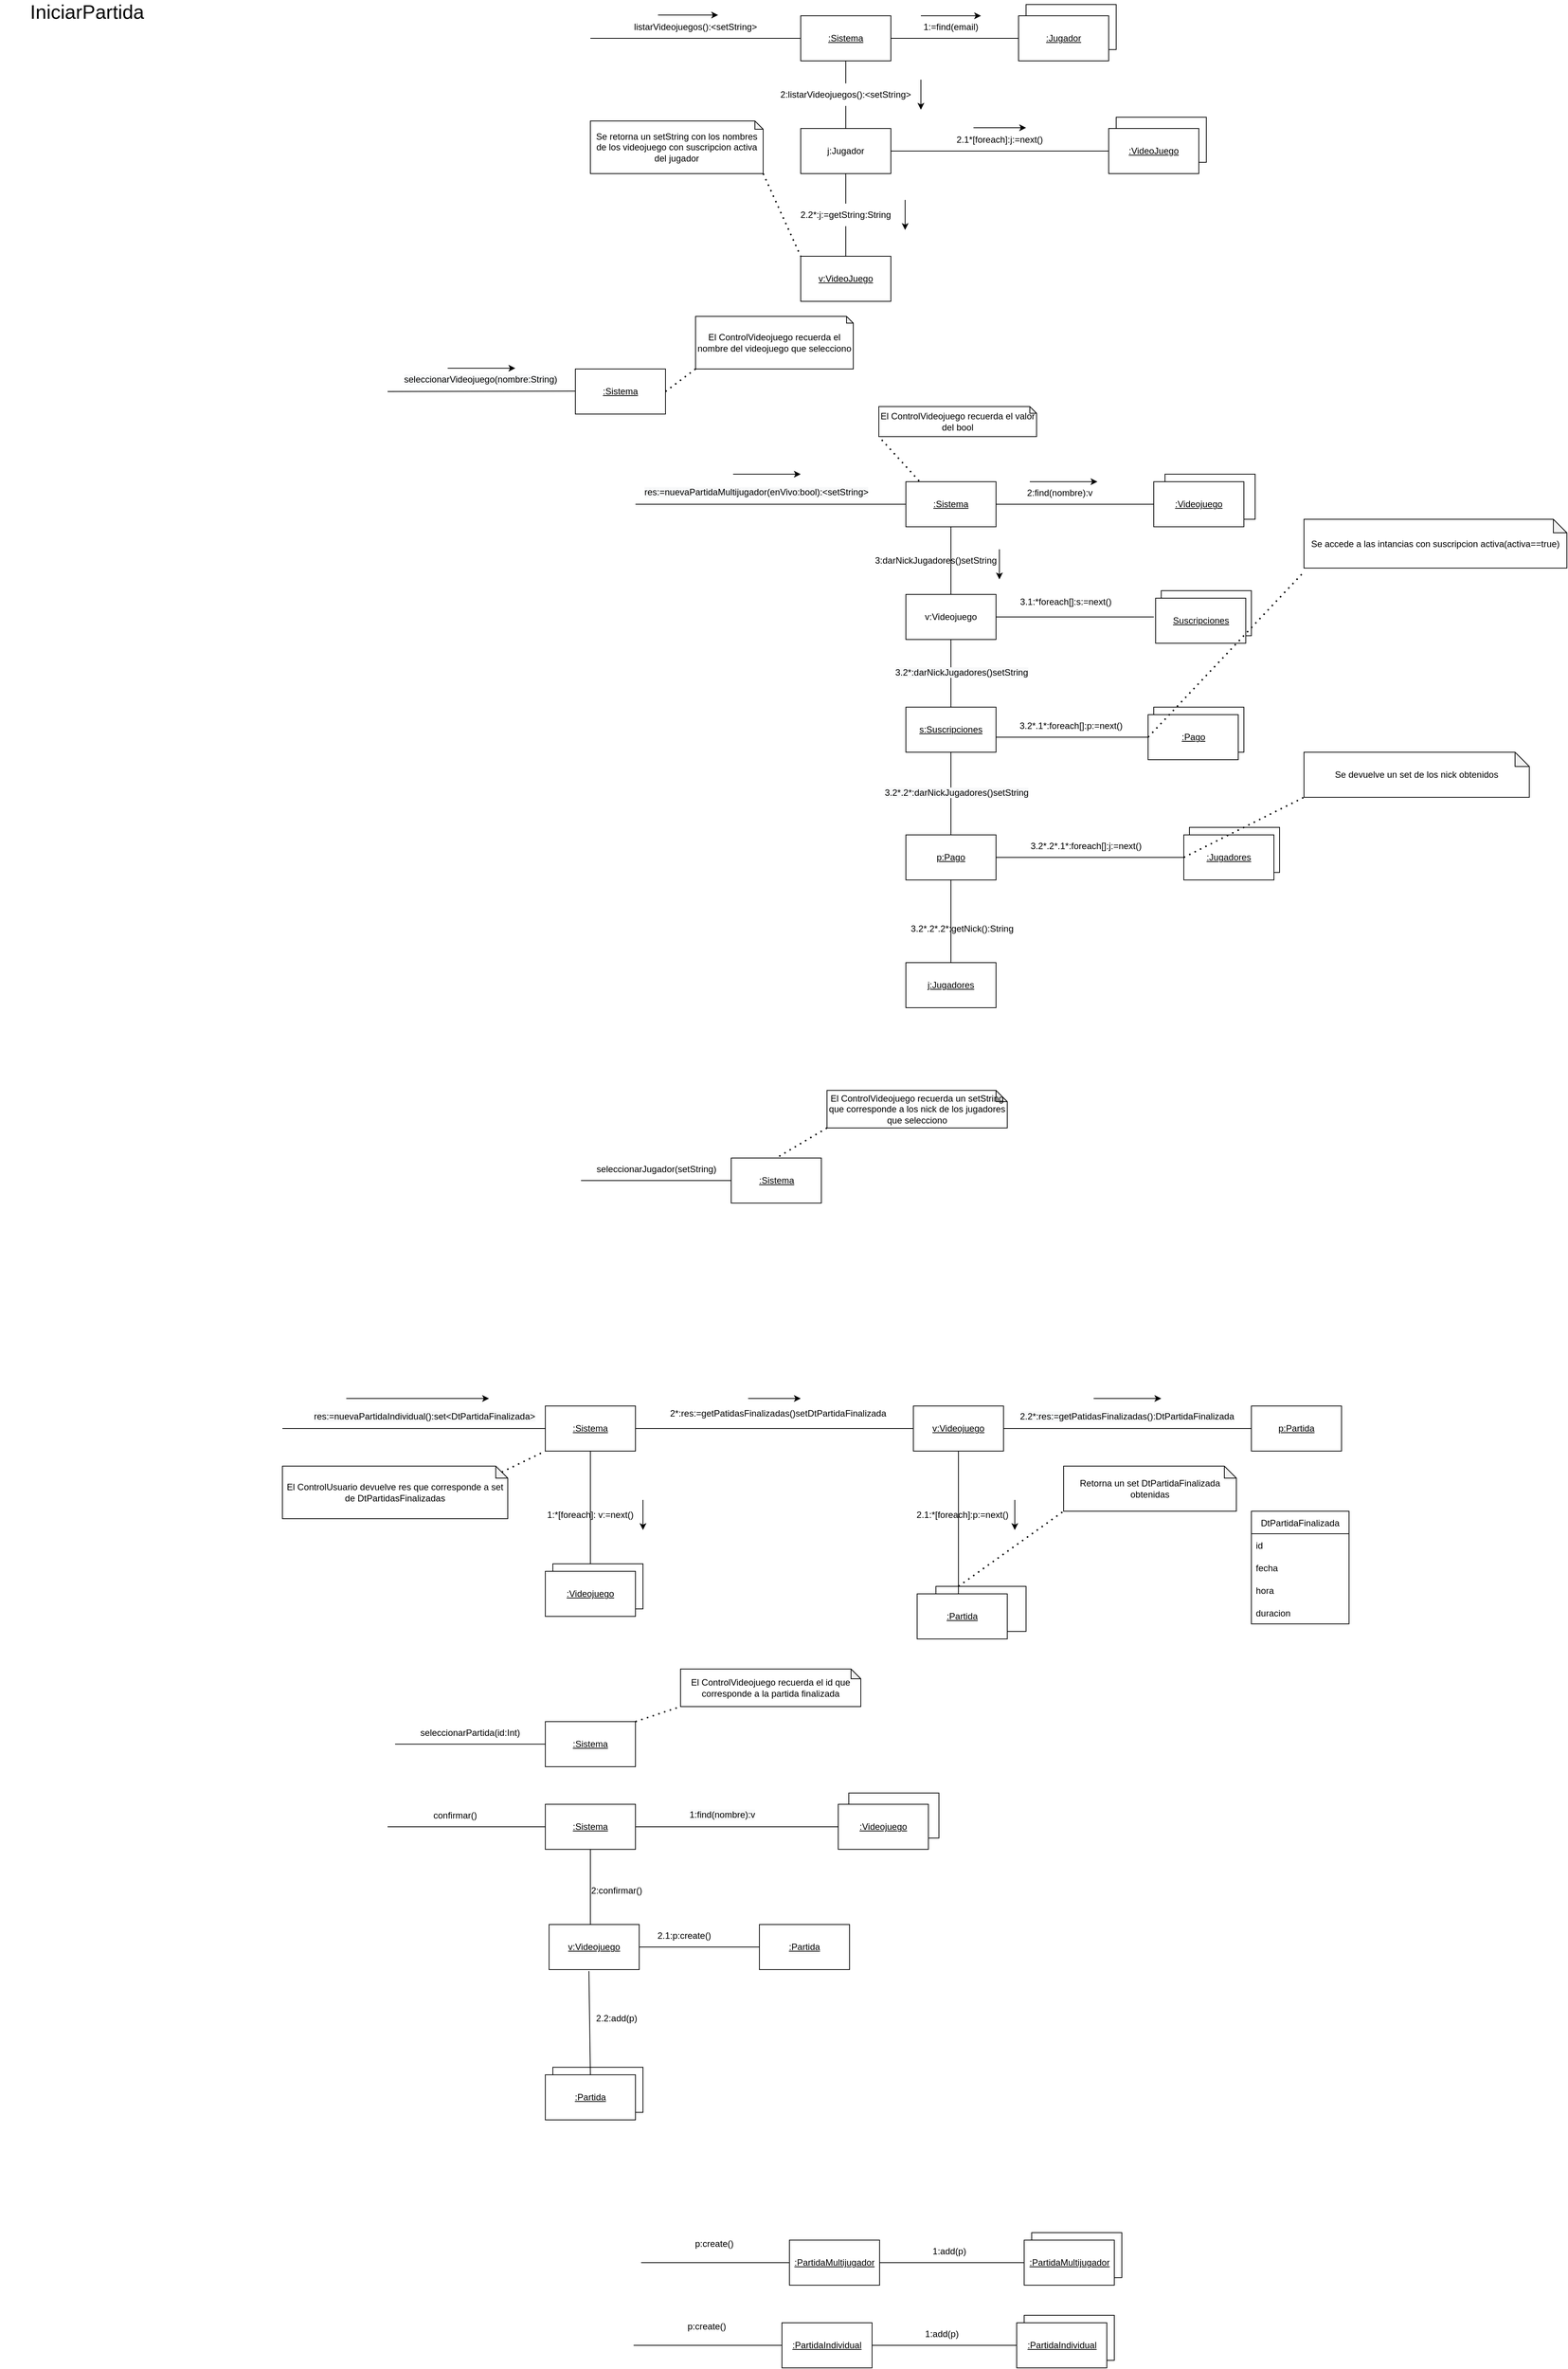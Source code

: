 <mxfile version="18.0.1" type="device"><diagram id="OtfDoVb4GbGmBOMdLBWS" name="Página-1"><mxGraphModel dx="1695" dy="545" grid="1" gridSize="10" guides="1" tooltips="1" connect="1" arrows="1" fold="1" page="1" pageScale="1" pageWidth="827" pageHeight="1169" math="0" shadow="0"><root><mxCell id="0"/><mxCell id="1" parent="0"/><mxCell id="mD3LH7rzBi5h8LY1vuVC-210" value="&lt;u&gt;Videojuego&lt;/u&gt;" style="rounded=0;whiteSpace=wrap;html=1;fontSize=12;" parent="1" vertex="1"><mxGeometry x="354" y="2405" width="120" height="60" as="geometry"/></mxCell><mxCell id="mD3LH7rzBi5h8LY1vuVC-167" value="" style="rounded=0;whiteSpace=wrap;html=1;fontSize=12;" parent="1" vertex="1"><mxGeometry x="770" y="805" width="120" height="60" as="geometry"/></mxCell><mxCell id="mD3LH7rzBi5h8LY1vuVC-164" value="&lt;u&gt;:Jugador&lt;/u&gt;" style="rounded=0;whiteSpace=wrap;html=1;" parent="1" vertex="1"><mxGeometry x="775" y="650" width="120" height="60" as="geometry"/></mxCell><mxCell id="mD3LH7rzBi5h8LY1vuVC-156" value="" style="rounded=0;whiteSpace=wrap;html=1;fontSize=12;" parent="1" vertex="1"><mxGeometry x="597.5" y="2990" width="120" height="60" as="geometry"/></mxCell><mxCell id="mD3LH7rzBi5h8LY1vuVC-147" value="" style="rounded=0;whiteSpace=wrap;html=1;fontSize=12;" parent="1" vertex="1"><mxGeometry x="-40" y="2770" width="120" height="60" as="geometry"/></mxCell><mxCell id="mD3LH7rzBi5h8LY1vuVC-105" value="" style="endArrow=none;html=1;rounded=0;fontSize=12;entryX=0.5;entryY=1;entryDx=0;entryDy=0;exitX=0.5;exitY=0;exitDx=0;exitDy=0;" parent="1" source="mD3LH7rzBi5h8LY1vuVC-91" edge="1"><mxGeometry width="50" height="50" relative="1" as="geometry"><mxPoint x="310" y="2110" as="sourcePoint"/><mxPoint x="10" y="1950" as="targetPoint"/></mxGeometry></mxCell><mxCell id="mD3LH7rzBi5h8LY1vuVC-104" value="" style="rounded=0;whiteSpace=wrap;html=1;fontSize=26;" parent="1" vertex="1"><mxGeometry x="-40" y="2100" width="120" height="60" as="geometry"/></mxCell><mxCell id="mD3LH7rzBi5h8LY1vuVC-97" value="" style="rounded=0;whiteSpace=wrap;html=1;fontSize=26;" parent="1" vertex="1"><mxGeometry x="470" y="2130" width="120" height="60" as="geometry"/></mxCell><mxCell id="mD3LH7rzBi5h8LY1vuVC-19" value="" style="rounded=0;whiteSpace=wrap;html=1;" parent="1" vertex="1"><mxGeometry x="710" y="175" width="120" height="60" as="geometry"/></mxCell><mxCell id="mD3LH7rzBi5h8LY1vuVC-1" value="&lt;u&gt;:Sistema&lt;/u&gt;" style="rounded=0;whiteSpace=wrap;html=1;" parent="1" vertex="1"><mxGeometry x="290" y="40" width="120" height="60" as="geometry"/></mxCell><mxCell id="mD3LH7rzBi5h8LY1vuVC-2" value="" style="endArrow=none;html=1;rounded=0;entryX=0;entryY=0.5;entryDx=0;entryDy=0;" parent="1" target="mD3LH7rzBi5h8LY1vuVC-1" edge="1"><mxGeometry width="50" height="50" relative="1" as="geometry"><mxPoint x="10" y="70" as="sourcePoint"/><mxPoint x="390" y="160" as="targetPoint"/></mxGeometry></mxCell><mxCell id="mD3LH7rzBi5h8LY1vuVC-3" value="listarVideojuegos():&amp;lt;setString&amp;gt;" style="text;html=1;strokeColor=none;fillColor=none;align=center;verticalAlign=middle;whiteSpace=wrap;rounded=0;" parent="1" vertex="1"><mxGeometry x="20" y="40" width="260" height="30" as="geometry"/></mxCell><mxCell id="mD3LH7rzBi5h8LY1vuVC-4" value="" style="rounded=0;whiteSpace=wrap;html=1;" parent="1" vertex="1"><mxGeometry x="590" y="25" width="120" height="60" as="geometry"/></mxCell><mxCell id="mD3LH7rzBi5h8LY1vuVC-5" value="&lt;u&gt;:Jugador&lt;/u&gt;" style="rounded=0;whiteSpace=wrap;html=1;" parent="1" vertex="1"><mxGeometry x="580" y="40" width="120" height="60" as="geometry"/></mxCell><mxCell id="mD3LH7rzBi5h8LY1vuVC-6" value="" style="endArrow=none;html=1;rounded=0;entryX=0;entryY=0.5;entryDx=0;entryDy=0;exitX=1;exitY=0.5;exitDx=0;exitDy=0;" parent="1" source="mD3LH7rzBi5h8LY1vuVC-1" target="mD3LH7rzBi5h8LY1vuVC-5" edge="1"><mxGeometry width="50" height="50" relative="1" as="geometry"><mxPoint x="490" y="200" as="sourcePoint"/><mxPoint x="540" y="150" as="targetPoint"/></mxGeometry></mxCell><mxCell id="mD3LH7rzBi5h8LY1vuVC-7" value="1:=find(email)" style="text;html=1;strokeColor=none;fillColor=none;align=center;verticalAlign=middle;whiteSpace=wrap;rounded=0;" parent="1" vertex="1"><mxGeometry x="460" y="40" width="60" height="30" as="geometry"/></mxCell><mxCell id="mD3LH7rzBi5h8LY1vuVC-9" value="j:Jugador" style="rounded=0;whiteSpace=wrap;html=1;" parent="1" vertex="1"><mxGeometry x="290" y="190" width="120" height="60" as="geometry"/></mxCell><mxCell id="mD3LH7rzBi5h8LY1vuVC-11" value="&lt;u&gt;:VideoJuego&lt;/u&gt;" style="rounded=0;whiteSpace=wrap;html=1;" parent="1" vertex="1"><mxGeometry x="700" y="190" width="120" height="60" as="geometry"/></mxCell><mxCell id="mD3LH7rzBi5h8LY1vuVC-12" value="&lt;u&gt;v:VideoJuego&lt;/u&gt;" style="rounded=0;whiteSpace=wrap;html=1;" parent="1" vertex="1"><mxGeometry x="290" y="360" width="120" height="60" as="geometry"/></mxCell><mxCell id="mD3LH7rzBi5h8LY1vuVC-13" value="" style="endArrow=none;html=1;rounded=0;entryX=0.5;entryY=1;entryDx=0;entryDy=0;startArrow=none;" parent="1" source="mD3LH7rzBi5h8LY1vuVC-14" target="mD3LH7rzBi5h8LY1vuVC-1" edge="1"><mxGeometry width="50" height="50" relative="1" as="geometry"><mxPoint x="490" y="300" as="sourcePoint"/><mxPoint x="540" y="250" as="targetPoint"/></mxGeometry></mxCell><mxCell id="mD3LH7rzBi5h8LY1vuVC-14" value="2:listarVideojuegos():&amp;lt;setString&amp;gt;" style="text;html=1;strokeColor=none;fillColor=none;align=center;verticalAlign=middle;whiteSpace=wrap;rounded=0;" parent="1" vertex="1"><mxGeometry x="235" y="130" width="230" height="30" as="geometry"/></mxCell><mxCell id="mD3LH7rzBi5h8LY1vuVC-15" value="" style="endArrow=none;html=1;rounded=0;entryX=0.5;entryY=1;entryDx=0;entryDy=0;" parent="1" source="mD3LH7rzBi5h8LY1vuVC-9" target="mD3LH7rzBi5h8LY1vuVC-14" edge="1"><mxGeometry width="50" height="50" relative="1" as="geometry"><mxPoint x="350" y="190" as="sourcePoint"/><mxPoint x="350" y="100" as="targetPoint"/></mxGeometry></mxCell><mxCell id="mD3LH7rzBi5h8LY1vuVC-17" value="" style="endArrow=none;html=1;rounded=0;entryX=0;entryY=0.5;entryDx=0;entryDy=0;exitX=1;exitY=0.5;exitDx=0;exitDy=0;" parent="1" source="mD3LH7rzBi5h8LY1vuVC-9" target="mD3LH7rzBi5h8LY1vuVC-11" edge="1"><mxGeometry width="50" height="50" relative="1" as="geometry"><mxPoint x="490" y="390" as="sourcePoint"/><mxPoint x="540" y="340" as="targetPoint"/></mxGeometry></mxCell><mxCell id="mD3LH7rzBi5h8LY1vuVC-18" value="2.1*[foreach]:j:=next()" style="text;html=1;strokeColor=none;fillColor=none;align=center;verticalAlign=middle;whiteSpace=wrap;rounded=0;" parent="1" vertex="1"><mxGeometry x="470" y="190" width="170" height="30" as="geometry"/></mxCell><mxCell id="mD3LH7rzBi5h8LY1vuVC-20" value="" style="endArrow=none;html=1;rounded=0;entryX=0.5;entryY=1;entryDx=0;entryDy=0;exitX=0.5;exitY=0;exitDx=0;exitDy=0;startArrow=none;" parent="1" source="mD3LH7rzBi5h8LY1vuVC-27" target="mD3LH7rzBi5h8LY1vuVC-9" edge="1"><mxGeometry width="50" height="50" relative="1" as="geometry"><mxPoint x="490" y="290" as="sourcePoint"/><mxPoint x="540" y="240" as="targetPoint"/></mxGeometry></mxCell><mxCell id="mD3LH7rzBi5h8LY1vuVC-27" value="2.2*:j:=getString:String" style="text;html=1;strokeColor=none;fillColor=none;align=center;verticalAlign=middle;whiteSpace=wrap;rounded=0;" parent="1" vertex="1"><mxGeometry x="320" y="290" width="60" height="30" as="geometry"/></mxCell><mxCell id="mD3LH7rzBi5h8LY1vuVC-29" value="" style="endArrow=none;html=1;rounded=0;entryX=0.5;entryY=1;entryDx=0;entryDy=0;exitX=0.5;exitY=0;exitDx=0;exitDy=0;" parent="1" source="mD3LH7rzBi5h8LY1vuVC-12" target="mD3LH7rzBi5h8LY1vuVC-27" edge="1"><mxGeometry width="50" height="50" relative="1" as="geometry"><mxPoint x="350" y="360" as="sourcePoint"/><mxPoint x="350" y="250" as="targetPoint"/></mxGeometry></mxCell><mxCell id="mD3LH7rzBi5h8LY1vuVC-31" value="&lt;u&gt;:Sistema&lt;/u&gt;" style="rounded=0;whiteSpace=wrap;html=1;" parent="1" vertex="1"><mxGeometry x="-10" y="510" width="120" height="60" as="geometry"/></mxCell><mxCell id="mD3LH7rzBi5h8LY1vuVC-33" value="" style="endArrow=none;html=1;rounded=0;" parent="1" edge="1"><mxGeometry width="50" height="50" relative="1" as="geometry"><mxPoint x="-260" y="540" as="sourcePoint"/><mxPoint x="-10" y="539.5" as="targetPoint"/></mxGeometry></mxCell><mxCell id="mD3LH7rzBi5h8LY1vuVC-35" value="&lt;span style=&quot;color: rgb(0, 0, 0); font-family: Helvetica; font-size: 12px; font-style: normal; font-variant-ligatures: normal; font-variant-caps: normal; font-weight: 400; letter-spacing: normal; orphans: 2; text-align: center; text-indent: 0px; text-transform: none; widows: 2; word-spacing: 0px; -webkit-text-stroke-width: 0px; background-color: rgb(248, 249, 250); text-decoration-thickness: initial; text-decoration-style: initial; text-decoration-color: initial; float: none; display: inline !important;&quot;&gt;seleccionarVideojuego(nombre:String)&lt;/span&gt;" style="text;whiteSpace=wrap;html=1;" parent="1" vertex="1"><mxGeometry x="-240" y="510" width="230" height="30" as="geometry"/></mxCell><mxCell id="mD3LH7rzBi5h8LY1vuVC-37" value="El ControlVideojuego recuerda el nombre del videojuego que selecciono" style="shape=note;whiteSpace=wrap;html=1;backgroundOutline=1;darkOpacity=0.05;size=9;" parent="1" vertex="1"><mxGeometry x="150" y="440" width="210" height="70" as="geometry"/></mxCell><mxCell id="mD3LH7rzBi5h8LY1vuVC-38" value="" style="endArrow=none;dashed=1;html=1;dashPattern=1 3;strokeWidth=2;rounded=0;entryX=0;entryY=1;entryDx=0;entryDy=0;entryPerimeter=0;exitX=1;exitY=0.5;exitDx=0;exitDy=0;" parent="1" source="mD3LH7rzBi5h8LY1vuVC-31" target="mD3LH7rzBi5h8LY1vuVC-37" edge="1"><mxGeometry width="50" height="50" relative="1" as="geometry"><mxPoint x="-30" y="420" as="sourcePoint"/><mxPoint x="20" y="370" as="targetPoint"/></mxGeometry></mxCell><mxCell id="mD3LH7rzBi5h8LY1vuVC-39" value="Se retorna un setString con los nombres de los videojuego con suscripcion activa del jugador" style="shape=note;whiteSpace=wrap;html=1;backgroundOutline=1;darkOpacity=0.05;size=11;" parent="1" vertex="1"><mxGeometry x="10" y="180" width="230" height="70" as="geometry"/></mxCell><mxCell id="mD3LH7rzBi5h8LY1vuVC-40" value="" style="endArrow=none;dashed=1;html=1;dashPattern=1 3;strokeWidth=2;rounded=0;entryX=0;entryY=0;entryDx=0;entryDy=0;exitX=1;exitY=1;exitDx=0;exitDy=0;exitPerimeter=0;" parent="1" source="mD3LH7rzBi5h8LY1vuVC-39" target="mD3LH7rzBi5h8LY1vuVC-12" edge="1"><mxGeometry width="50" height="50" relative="1" as="geometry"><mxPoint x="420" y="160" as="sourcePoint"/><mxPoint x="470" y="110" as="targetPoint"/></mxGeometry></mxCell><mxCell id="mD3LH7rzBi5h8LY1vuVC-42" value="" style="endArrow=none;html=1;rounded=0;entryX=0;entryY=0.5;entryDx=0;entryDy=0;" parent="1" edge="1" target="mD3LH7rzBi5h8LY1vuVC-47"><mxGeometry width="50" height="50" relative="1" as="geometry"><mxPoint x="70" y="690" as="sourcePoint"/><mxPoint x="-10" y="689.5" as="targetPoint"/></mxGeometry></mxCell><mxCell id="mD3LH7rzBi5h8LY1vuVC-43" value="&lt;span style=&quot;color: rgb(0, 0, 0); font-family: Helvetica; font-size: 12px; font-style: normal; font-variant-ligatures: normal; font-variant-caps: normal; font-weight: 400; letter-spacing: normal; orphans: 2; text-align: center; text-indent: 0px; text-transform: none; widows: 2; word-spacing: 0px; -webkit-text-stroke-width: 0px; background-color: rgb(248, 249, 250); text-decoration-thickness: initial; text-decoration-style: initial; text-decoration-color: initial; float: none; display: inline !important;&quot;&gt;res:=nuevaPartidaMultijugador(enVivo:bool):&amp;lt;setString&amp;gt;&lt;/span&gt;" style="text;whiteSpace=wrap;html=1;" parent="1" vertex="1"><mxGeometry x="80" y="660" width="340" height="30" as="geometry"/></mxCell><mxCell id="mD3LH7rzBi5h8LY1vuVC-45" value="El ControlVideojuego recuerda el valor del bool" style="shape=note;whiteSpace=wrap;html=1;backgroundOutline=1;darkOpacity=0.05;size=9;" parent="1" vertex="1"><mxGeometry x="394" y="560" width="210" height="40" as="geometry"/></mxCell><mxCell id="mD3LH7rzBi5h8LY1vuVC-46" value="" style="endArrow=none;dashed=1;html=1;dashPattern=1 3;strokeWidth=2;rounded=0;exitX=0.192;exitY=0.083;exitDx=0;exitDy=0;entryX=0;entryY=1;entryDx=0;entryDy=0;entryPerimeter=0;exitPerimeter=0;" parent="1" source="mD3LH7rzBi5h8LY1vuVC-47" target="mD3LH7rzBi5h8LY1vuVC-45" edge="1"><mxGeometry width="50" height="50" relative="1" as="geometry"><mxPoint x="140" y="570" as="sourcePoint"/><mxPoint x="190" y="520" as="targetPoint"/></mxGeometry></mxCell><mxCell id="mD3LH7rzBi5h8LY1vuVC-47" value="&lt;u&gt;:Sistema&lt;/u&gt;" style="rounded=0;whiteSpace=wrap;html=1;" parent="1" vertex="1"><mxGeometry x="430" y="660" width="120" height="60" as="geometry"/></mxCell><mxCell id="mD3LH7rzBi5h8LY1vuVC-52" value="&lt;u&gt;:Videojuego&lt;/u&gt;" style="rounded=0;whiteSpace=wrap;html=1;" parent="1" vertex="1"><mxGeometry x="760" y="660" width="120" height="60" as="geometry"/></mxCell><mxCell id="mD3LH7rzBi5h8LY1vuVC-54" value="" style="endArrow=none;html=1;rounded=0;exitX=1;exitY=0.5;exitDx=0;exitDy=0;entryX=0;entryY=0.5;entryDx=0;entryDy=0;" parent="1" source="mD3LH7rzBi5h8LY1vuVC-47" target="mD3LH7rzBi5h8LY1vuVC-52" edge="1"><mxGeometry width="50" height="50" relative="1" as="geometry"><mxPoint x="600" y="470" as="sourcePoint"/><mxPoint x="650" y="420" as="targetPoint"/></mxGeometry></mxCell><mxCell id="mD3LH7rzBi5h8LY1vuVC-55" value="2:find(nombre):v" style="text;html=1;strokeColor=none;fillColor=none;align=center;verticalAlign=middle;whiteSpace=wrap;rounded=0;" parent="1" vertex="1"><mxGeometry x="570" y="660" width="130" height="30" as="geometry"/></mxCell><mxCell id="mD3LH7rzBi5h8LY1vuVC-69" value="" style="endArrow=classic;html=1;rounded=0;" parent="1" edge="1"><mxGeometry width="50" height="50" relative="1" as="geometry"><mxPoint x="450" y="40" as="sourcePoint"/><mxPoint x="530" y="40" as="targetPoint"/></mxGeometry></mxCell><mxCell id="mD3LH7rzBi5h8LY1vuVC-70" value="" style="endArrow=classic;html=1;rounded=0;" parent="1" edge="1"><mxGeometry width="50" height="50" relative="1" as="geometry"><mxPoint x="100" y="39" as="sourcePoint"/><mxPoint x="180" y="39" as="targetPoint"/></mxGeometry></mxCell><mxCell id="mD3LH7rzBi5h8LY1vuVC-73" value="" style="endArrow=classic;html=1;rounded=0;" parent="1" edge="1"><mxGeometry width="50" height="50" relative="1" as="geometry"><mxPoint x="520" y="189" as="sourcePoint"/><mxPoint x="590" y="189" as="targetPoint"/><Array as="points"><mxPoint x="560" y="189"/></Array></mxGeometry></mxCell><mxCell id="mD3LH7rzBi5h8LY1vuVC-74" value="" style="endArrow=classic;html=1;rounded=0;" parent="1" edge="1"><mxGeometry width="50" height="50" relative="1" as="geometry"><mxPoint x="450" y="125" as="sourcePoint"/><mxPoint x="450" y="165" as="targetPoint"/></mxGeometry></mxCell><mxCell id="mD3LH7rzBi5h8LY1vuVC-75" value="" style="endArrow=classic;html=1;rounded=0;" parent="1" edge="1"><mxGeometry width="50" height="50" relative="1" as="geometry"><mxPoint x="429" y="285" as="sourcePoint"/><mxPoint x="429" y="325" as="targetPoint"/></mxGeometry></mxCell><mxCell id="mD3LH7rzBi5h8LY1vuVC-76" value="" style="endArrow=classic;html=1;rounded=0;" parent="1" edge="1"><mxGeometry width="50" height="50" relative="1" as="geometry"><mxPoint x="-180" y="509" as="sourcePoint"/><mxPoint x="-90" y="509" as="targetPoint"/></mxGeometry></mxCell><mxCell id="mD3LH7rzBi5h8LY1vuVC-78" value="" style="endArrow=classic;html=1;rounded=0;" parent="1" edge="1"><mxGeometry width="50" height="50" relative="1" as="geometry"><mxPoint x="200" y="650" as="sourcePoint"/><mxPoint x="290" y="650" as="targetPoint"/></mxGeometry></mxCell><mxCell id="mD3LH7rzBi5h8LY1vuVC-80" value="" style="endArrow=classic;html=1;rounded=0;" parent="1" edge="1"><mxGeometry width="50" height="50" relative="1" as="geometry"><mxPoint x="595" y="660" as="sourcePoint"/><mxPoint x="685" y="660" as="targetPoint"/></mxGeometry></mxCell><mxCell id="mD3LH7rzBi5h8LY1vuVC-81" value="" style="endArrow=classic;html=1;rounded=0;" parent="1" edge="1"><mxGeometry width="50" height="50" relative="1" as="geometry"><mxPoint x="554.52" y="750" as="sourcePoint"/><mxPoint x="554.52" y="790" as="targetPoint"/></mxGeometry></mxCell><mxCell id="mD3LH7rzBi5h8LY1vuVC-83" value="&lt;u&gt;:Sistema&lt;/u&gt;" style="rounded=0;whiteSpace=wrap;html=1;" parent="1" vertex="1"><mxGeometry x="197.5" y="1560" width="120" height="60" as="geometry"/></mxCell><mxCell id="mD3LH7rzBi5h8LY1vuVC-84" value="" style="endArrow=none;html=1;rounded=0;entryX=0;entryY=0.5;entryDx=0;entryDy=0;" parent="1" target="mD3LH7rzBi5h8LY1vuVC-83" edge="1"><mxGeometry width="50" height="50" relative="1" as="geometry"><mxPoint x="-2.5" y="1590" as="sourcePoint"/><mxPoint x="257.5" y="1440" as="targetPoint"/></mxGeometry></mxCell><mxCell id="mD3LH7rzBi5h8LY1vuVC-85" value="seleccionarJugador(setString)" style="text;html=1;strokeColor=none;fillColor=none;align=center;verticalAlign=middle;whiteSpace=wrap;rounded=0;" parent="1" vertex="1"><mxGeometry x="67.5" y="1560" width="60" height="30" as="geometry"/></mxCell><mxCell id="mD3LH7rzBi5h8LY1vuVC-87" value="El ControlVideojuego recuerda un setString que corresponde a los nick de los jugadores que selecciono" style="shape=note;whiteSpace=wrap;html=1;backgroundOutline=1;darkOpacity=0.05;size=15;" parent="1" vertex="1"><mxGeometry x="325" y="1470" width="240" height="50" as="geometry"/></mxCell><mxCell id="mD3LH7rzBi5h8LY1vuVC-88" value="" style="endArrow=none;dashed=1;html=1;dashPattern=1 3;strokeWidth=2;rounded=0;exitX=0;exitY=1;exitDx=0;exitDy=0;exitPerimeter=0;entryX=0.5;entryY=0;entryDx=0;entryDy=0;" parent="1" source="mD3LH7rzBi5h8LY1vuVC-87" target="mD3LH7rzBi5h8LY1vuVC-83" edge="1"><mxGeometry width="50" height="50" relative="1" as="geometry"><mxPoint x="397.5" y="1470" as="sourcePoint"/><mxPoint x="447.5" y="1420" as="targetPoint"/></mxGeometry></mxCell><mxCell id="mD3LH7rzBi5h8LY1vuVC-89" value="&lt;blockquote style=&quot;margin: 0 0 0 40px; border: none; padding: 0px;&quot;&gt;&lt;font style=&quot;font-size: 26px;&quot;&gt;IniciarPartida&lt;/font&gt;&lt;/blockquote&gt;" style="text;html=1;strokeColor=none;fillColor=none;align=center;verticalAlign=middle;whiteSpace=wrap;rounded=0;" parent="1" vertex="1"><mxGeometry x="-710" y="20" width="60" height="30" as="geometry"/></mxCell><mxCell id="mD3LH7rzBi5h8LY1vuVC-91" value="&lt;u&gt;:Videojuego&lt;/u&gt;" style="rounded=0;whiteSpace=wrap;html=1;" parent="1" vertex="1"><mxGeometry x="-50" y="2110" width="120" height="60" as="geometry"/></mxCell><mxCell id="mD3LH7rzBi5h8LY1vuVC-92" value="&lt;u&gt;:Sistema&lt;/u&gt;" style="rounded=0;whiteSpace=wrap;html=1;" parent="1" vertex="1"><mxGeometry x="-50" y="1890" width="120" height="60" as="geometry"/></mxCell><mxCell id="mD3LH7rzBi5h8LY1vuVC-94" value="&lt;u&gt;v:Videojuego&lt;/u&gt;" style="rounded=0;whiteSpace=wrap;html=1;" parent="1" vertex="1"><mxGeometry x="440" y="1890" width="120" height="60" as="geometry"/></mxCell><mxCell id="mD3LH7rzBi5h8LY1vuVC-95" value="&lt;u&gt;p:Partida&lt;/u&gt;" style="rounded=0;whiteSpace=wrap;html=1;" parent="1" vertex="1"><mxGeometry x="890" y="1890" width="120" height="60" as="geometry"/></mxCell><mxCell id="mD3LH7rzBi5h8LY1vuVC-96" value="&lt;u&gt;:Partida&lt;/u&gt;" style="rounded=0;whiteSpace=wrap;html=1;" parent="1" vertex="1"><mxGeometry x="445" y="2140" width="120" height="60" as="geometry"/></mxCell><mxCell id="mD3LH7rzBi5h8LY1vuVC-98" value="" style="endArrow=none;html=1;rounded=0;fontSize=26;entryX=0;entryY=0.5;entryDx=0;entryDy=0;" parent="1" target="mD3LH7rzBi5h8LY1vuVC-94" edge="1"><mxGeometry width="50" height="50" relative="1" as="geometry"><mxPoint x="70" y="1920" as="sourcePoint"/><mxPoint x="260" y="1920" as="targetPoint"/></mxGeometry></mxCell><mxCell id="mD3LH7rzBi5h8LY1vuVC-99" value="&lt;font style=&quot;font-size: 12px;&quot;&gt;2*:res:=getPatidasFinalizadas()setDtPartidaFinalizada&lt;/font&gt;" style="text;html=1;strokeColor=none;fillColor=none;align=center;verticalAlign=middle;whiteSpace=wrap;rounded=0;fontSize=26;" parent="1" vertex="1"><mxGeometry x="230" y="1880" width="60" height="30" as="geometry"/></mxCell><mxCell id="mD3LH7rzBi5h8LY1vuVC-102" value="" style="endArrow=none;html=1;rounded=0;fontSize=12;entryX=0;entryY=0.5;entryDx=0;entryDy=0;" parent="1" source="mD3LH7rzBi5h8LY1vuVC-94" target="mD3LH7rzBi5h8LY1vuVC-95" edge="1"><mxGeometry width="50" height="50" relative="1" as="geometry"><mxPoint x="640" y="2010" as="sourcePoint"/><mxPoint x="690" y="1960" as="targetPoint"/></mxGeometry></mxCell><mxCell id="mD3LH7rzBi5h8LY1vuVC-103" value="&lt;span style=&quot;color: rgb(0, 0, 0); font-family: Helvetica; font-size: 12px; font-style: normal; font-variant-ligatures: normal; font-variant-caps: normal; font-weight: 400; letter-spacing: normal; orphans: 2; text-align: center; text-indent: 0px; text-transform: none; widows: 2; word-spacing: 0px; -webkit-text-stroke-width: 0px; background-color: rgb(248, 249, 250); text-decoration-thickness: initial; text-decoration-style: initial; text-decoration-color: initial; float: none; display: inline !important;&quot;&gt;2.2*:res:=getPatidasFinalizadas():DtPartidaFinalizada&lt;/span&gt;" style="text;whiteSpace=wrap;html=1;fontSize=12;" parent="1" vertex="1"><mxGeometry x="580" y="1890" width="270" height="30" as="geometry"/></mxCell><mxCell id="mD3LH7rzBi5h8LY1vuVC-107" value="2.1:*[foreach]:p:=next()" style="text;html=1;strokeColor=none;fillColor=none;align=center;verticalAlign=middle;whiteSpace=wrap;rounded=0;fontSize=12;" parent="1" vertex="1"><mxGeometry x="432.5" y="2020" width="145" height="30" as="geometry"/></mxCell><mxCell id="mD3LH7rzBi5h8LY1vuVC-109" value="" style="endArrow=none;html=1;rounded=0;fontSize=12;entryX=0.5;entryY=1;entryDx=0;entryDy=0;" parent="1" target="mD3LH7rzBi5h8LY1vuVC-94" edge="1"><mxGeometry width="50" height="50" relative="1" as="geometry"><mxPoint x="500" y="2140" as="sourcePoint"/><mxPoint x="360" y="2060" as="targetPoint"/></mxGeometry></mxCell><mxCell id="mD3LH7rzBi5h8LY1vuVC-114" value="" style="endArrow=none;html=1;rounded=0;fontSize=12;entryX=0;entryY=0.5;entryDx=0;entryDy=0;" parent="1" target="mD3LH7rzBi5h8LY1vuVC-92" edge="1"><mxGeometry width="50" height="50" relative="1" as="geometry"><mxPoint x="-400" y="1920" as="sourcePoint"/><mxPoint x="-490" y="1950" as="targetPoint"/></mxGeometry></mxCell><mxCell id="mD3LH7rzBi5h8LY1vuVC-115" value="&lt;span style=&quot;color: rgb(0, 0, 0); font-family: Helvetica; font-size: 12px; font-style: normal; font-variant-ligatures: normal; font-variant-caps: normal; font-weight: 400; letter-spacing: normal; orphans: 2; text-align: center; text-indent: 0px; text-transform: none; widows: 2; word-spacing: 0px; -webkit-text-stroke-width: 0px; background-color: rgb(248, 249, 250); text-decoration-thickness: initial; text-decoration-style: initial; text-decoration-color: initial; float: none; display: inline !important;&quot;&gt;res:=nuevaPartidaIndividual():set&amp;lt;DtPartidaFinalizada&amp;gt;&lt;/span&gt;" style="text;whiteSpace=wrap;html=1;fontSize=12;" parent="1" vertex="1"><mxGeometry x="-360" y="1890" width="290" height="30" as="geometry"/></mxCell><mxCell id="mD3LH7rzBi5h8LY1vuVC-116" value="El ControlUsuario devuelve res que corresponde a set de DtPartidasFinalizadas" style="shape=note;whiteSpace=wrap;html=1;backgroundOutline=1;darkOpacity=0.05;fontSize=12;size=16;" parent="1" vertex="1"><mxGeometry x="-400" y="1970" width="300" height="70" as="geometry"/></mxCell><mxCell id="mD3LH7rzBi5h8LY1vuVC-117" value="DtPartidaFinalizada" style="swimlane;fontStyle=0;childLayout=stackLayout;horizontal=1;startSize=30;horizontalStack=0;resizeParent=1;resizeParentMax=0;resizeLast=0;collapsible=1;marginBottom=0;fontSize=12;" parent="1" vertex="1"><mxGeometry x="890" y="2030" width="130" height="150" as="geometry"/></mxCell><mxCell id="mD3LH7rzBi5h8LY1vuVC-118" value="id" style="text;strokeColor=none;fillColor=none;align=left;verticalAlign=middle;spacingLeft=4;spacingRight=4;overflow=hidden;points=[[0,0.5],[1,0.5]];portConstraint=eastwest;rotatable=0;fontSize=12;" parent="mD3LH7rzBi5h8LY1vuVC-117" vertex="1"><mxGeometry y="30" width="130" height="30" as="geometry"/></mxCell><mxCell id="mD3LH7rzBi5h8LY1vuVC-119" value="fecha" style="text;strokeColor=none;fillColor=none;align=left;verticalAlign=middle;spacingLeft=4;spacingRight=4;overflow=hidden;points=[[0,0.5],[1,0.5]];portConstraint=eastwest;rotatable=0;fontSize=12;" parent="mD3LH7rzBi5h8LY1vuVC-117" vertex="1"><mxGeometry y="60" width="130" height="30" as="geometry"/></mxCell><mxCell id="mD3LH7rzBi5h8LY1vuVC-120" value="hora" style="text;strokeColor=none;fillColor=none;align=left;verticalAlign=middle;spacingLeft=4;spacingRight=4;overflow=hidden;points=[[0,0.5],[1,0.5]];portConstraint=eastwest;rotatable=0;fontSize=12;" parent="mD3LH7rzBi5h8LY1vuVC-117" vertex="1"><mxGeometry y="90" width="130" height="30" as="geometry"/></mxCell><mxCell id="mD3LH7rzBi5h8LY1vuVC-121" value="duracion" style="text;strokeColor=none;fillColor=none;align=left;verticalAlign=middle;spacingLeft=4;spacingRight=4;overflow=hidden;points=[[0,0.5],[1,0.5]];portConstraint=eastwest;rotatable=0;fontSize=12;" parent="mD3LH7rzBi5h8LY1vuVC-117" vertex="1"><mxGeometry y="120" width="130" height="30" as="geometry"/></mxCell><mxCell id="mD3LH7rzBi5h8LY1vuVC-126" value="" style="endArrow=none;dashed=1;html=1;dashPattern=1 3;strokeWidth=2;rounded=0;fontSize=12;exitX=0;exitY=0;exitDx=292;exitDy=8;exitPerimeter=0;entryX=0;entryY=1;entryDx=0;entryDy=0;" parent="1" source="mD3LH7rzBi5h8LY1vuVC-116" target="mD3LH7rzBi5h8LY1vuVC-92" edge="1"><mxGeometry width="50" height="50" relative="1" as="geometry"><mxPoint x="-70" y="1960" as="sourcePoint"/><mxPoint x="-20" y="1910" as="targetPoint"/></mxGeometry></mxCell><mxCell id="mD3LH7rzBi5h8LY1vuVC-127" value="" style="endArrow=classic;html=1;rounded=0;fontSize=12;" parent="1" edge="1"><mxGeometry width="50" height="50" relative="1" as="geometry"><mxPoint x="-315" y="1880" as="sourcePoint"/><mxPoint x="-125" y="1880" as="targetPoint"/><Array as="points"/></mxGeometry></mxCell><mxCell id="mD3LH7rzBi5h8LY1vuVC-128" value="" style="endArrow=classic;html=1;rounded=0;fontSize=12;" parent="1" edge="1"><mxGeometry width="50" height="50" relative="1" as="geometry"><mxPoint x="220" y="1880" as="sourcePoint"/><mxPoint x="290" y="1880" as="targetPoint"/></mxGeometry></mxCell><mxCell id="mD3LH7rzBi5h8LY1vuVC-129" value="" style="endArrow=classic;html=1;rounded=0;fontSize=12;" parent="1" edge="1"><mxGeometry width="50" height="50" relative="1" as="geometry"><mxPoint x="680" y="1880" as="sourcePoint"/><mxPoint x="770" y="1880" as="targetPoint"/></mxGeometry></mxCell><mxCell id="mD3LH7rzBi5h8LY1vuVC-106" value="1:*[foreach]: v:=next()" style="text;html=1;strokeColor=none;fillColor=none;align=center;verticalAlign=middle;whiteSpace=wrap;rounded=0;fontSize=12;" parent="1" vertex="1"><mxGeometry x="-60" y="2020" width="140" height="30" as="geometry"/></mxCell><mxCell id="mD3LH7rzBi5h8LY1vuVC-132" value="" style="endArrow=classic;html=1;rounded=0;fontSize=12;" parent="1" edge="1"><mxGeometry width="50" height="50" relative="1" as="geometry"><mxPoint x="80" y="2015" as="sourcePoint"/><mxPoint x="80" y="2055" as="targetPoint"/><Array as="points"><mxPoint x="80" y="2035"/></Array></mxGeometry></mxCell><mxCell id="mD3LH7rzBi5h8LY1vuVC-133" value="" style="endArrow=classic;html=1;rounded=0;fontSize=12;" parent="1" edge="1"><mxGeometry width="50" height="50" relative="1" as="geometry"><mxPoint x="575" y="2015" as="sourcePoint"/><mxPoint x="575" y="2055" as="targetPoint"/><Array as="points"><mxPoint x="575" y="2035"/></Array></mxGeometry></mxCell><mxCell id="mD3LH7rzBi5h8LY1vuVC-134" value="&lt;u&gt;:Sistema&lt;/u&gt;" style="rounded=0;whiteSpace=wrap;html=1;" parent="1" vertex="1"><mxGeometry x="-50" y="2310" width="120" height="60" as="geometry"/></mxCell><mxCell id="mD3LH7rzBi5h8LY1vuVC-135" value="" style="endArrow=none;html=1;rounded=0;fontSize=12;entryX=0;entryY=0.5;entryDx=0;entryDy=0;" parent="1" target="mD3LH7rzBi5h8LY1vuVC-134" edge="1"><mxGeometry width="50" height="50" relative="1" as="geometry"><mxPoint x="-250" y="2340" as="sourcePoint"/><mxPoint x="-20" y="2150" as="targetPoint"/></mxGeometry></mxCell><mxCell id="mD3LH7rzBi5h8LY1vuVC-136" value="seleccionarPartida(id:Int)" style="text;html=1;strokeColor=none;fillColor=none;align=center;verticalAlign=middle;whiteSpace=wrap;rounded=0;fontSize=12;" parent="1" vertex="1"><mxGeometry x="-180" y="2310" width="60" height="30" as="geometry"/></mxCell><mxCell id="mD3LH7rzBi5h8LY1vuVC-138" value="El ControlVideojuego recuerda el id que corresponde a la partida finalizada" style="shape=note;whiteSpace=wrap;html=1;backgroundOutline=1;darkOpacity=0.05;fontSize=12;size=13;" parent="1" vertex="1"><mxGeometry x="130" y="2240" width="240" height="50" as="geometry"/></mxCell><mxCell id="mD3LH7rzBi5h8LY1vuVC-139" value="" style="endArrow=none;dashed=1;html=1;dashPattern=1 3;strokeWidth=2;rounded=0;fontSize=12;exitX=1;exitY=0;exitDx=0;exitDy=0;entryX=0;entryY=1;entryDx=0;entryDy=0;entryPerimeter=0;" parent="1" source="mD3LH7rzBi5h8LY1vuVC-134" target="mD3LH7rzBi5h8LY1vuVC-138" edge="1"><mxGeometry width="50" height="50" relative="1" as="geometry"><mxPoint x="40" y="2190" as="sourcePoint"/><mxPoint x="90" y="2140" as="targetPoint"/></mxGeometry></mxCell><mxCell id="mD3LH7rzBi5h8LY1vuVC-140" value="&lt;u&gt;:Sistema&lt;/u&gt;" style="rounded=0;whiteSpace=wrap;html=1;" parent="1" vertex="1"><mxGeometry x="-50" y="2420" width="120" height="60" as="geometry"/></mxCell><mxCell id="mD3LH7rzBi5h8LY1vuVC-141" value="" style="endArrow=none;html=1;rounded=0;fontSize=12;exitX=0;exitY=0.5;exitDx=0;exitDy=0;" parent="1" source="mD3LH7rzBi5h8LY1vuVC-140" edge="1"><mxGeometry width="50" height="50" relative="1" as="geometry"><mxPoint x="40" y="2350" as="sourcePoint"/><mxPoint x="-260" y="2450" as="targetPoint"/></mxGeometry></mxCell><mxCell id="mD3LH7rzBi5h8LY1vuVC-142" value="confirmar()" style="text;html=1;strokeColor=none;fillColor=none;align=center;verticalAlign=middle;whiteSpace=wrap;rounded=0;fontSize=12;" parent="1" vertex="1"><mxGeometry x="-200" y="2420" width="60" height="30" as="geometry"/></mxCell><mxCell id="mD3LH7rzBi5h8LY1vuVC-144" value="" style="endArrow=none;html=1;rounded=0;fontSize=12;exitX=1;exitY=0.5;exitDx=0;exitDy=0;entryX=0;entryY=0.5;entryDx=0;entryDy=0;" parent="1" source="mD3LH7rzBi5h8LY1vuVC-140" edge="1"><mxGeometry width="50" height="50" relative="1" as="geometry"><mxPoint x="190" y="2440" as="sourcePoint"/><mxPoint x="340" y="2450" as="targetPoint"/></mxGeometry></mxCell><mxCell id="mD3LH7rzBi5h8LY1vuVC-146" value="&lt;u&gt;:Partida&lt;/u&gt;" style="rounded=0;whiteSpace=wrap;html=1;fontSize=12;" parent="1" vertex="1"><mxGeometry x="-50" y="2780" width="120" height="60" as="geometry"/></mxCell><mxCell id="mD3LH7rzBi5h8LY1vuVC-148" value="" style="endArrow=none;html=1;rounded=0;fontSize=12;entryX=0.442;entryY=1.033;entryDx=0;entryDy=0;exitX=0.5;exitY=0;exitDx=0;exitDy=0;entryPerimeter=0;" parent="1" source="mD3LH7rzBi5h8LY1vuVC-146" target="mD3LH7rzBi5h8LY1vuVC-149" edge="1"><mxGeometry width="50" height="50" relative="1" as="geometry"><mxPoint x="-195" y="2700" as="sourcePoint"/><mxPoint x="-145" y="2650" as="targetPoint"/></mxGeometry></mxCell><mxCell id="mD3LH7rzBi5h8LY1vuVC-149" value="&lt;u&gt;v:Videojuego&lt;/u&gt;" style="rounded=0;whiteSpace=wrap;html=1;fontSize=12;" parent="1" vertex="1"><mxGeometry x="-45" y="2580" width="120" height="60" as="geometry"/></mxCell><mxCell id="mD3LH7rzBi5h8LY1vuVC-150" value="2.2:add(p)" style="text;html=1;strokeColor=none;fillColor=none;align=center;verticalAlign=middle;whiteSpace=wrap;rounded=0;fontSize=12;" parent="1" vertex="1"><mxGeometry x="15" y="2690" width="60" height="30" as="geometry"/></mxCell><mxCell id="mD3LH7rzBi5h8LY1vuVC-151" value="&lt;u&gt;:Partida&lt;/u&gt;" style="rounded=0;whiteSpace=wrap;html=1;fontSize=12;" parent="1" vertex="1"><mxGeometry x="235" y="2580" width="120" height="60" as="geometry"/></mxCell><mxCell id="mD3LH7rzBi5h8LY1vuVC-152" value="" style="endArrow=none;html=1;rounded=0;fontSize=12;entryX=0;entryY=0.5;entryDx=0;entryDy=0;exitX=1;exitY=0.5;exitDx=0;exitDy=0;" parent="1" source="mD3LH7rzBi5h8LY1vuVC-149" target="mD3LH7rzBi5h8LY1vuVC-151" edge="1"><mxGeometry width="50" height="50" relative="1" as="geometry"><mxPoint x="15" y="2700" as="sourcePoint"/><mxPoint x="65" y="2650" as="targetPoint"/></mxGeometry></mxCell><mxCell id="mD3LH7rzBi5h8LY1vuVC-154" value="&lt;u&gt;:PartidaMultijugador&lt;/u&gt;" style="rounded=0;whiteSpace=wrap;html=1;fontSize=12;" parent="1" vertex="1"><mxGeometry x="275" y="3000" width="120" height="60" as="geometry"/></mxCell><mxCell id="mD3LH7rzBi5h8LY1vuVC-155" value="&lt;u&gt;:PartidaMultijugador&lt;/u&gt;" style="rounded=0;whiteSpace=wrap;html=1;fontSize=12;" parent="1" vertex="1"><mxGeometry x="587.5" y="3000" width="120" height="60" as="geometry"/></mxCell><mxCell id="mD3LH7rzBi5h8LY1vuVC-159" value="2.1:p:create()" style="text;html=1;strokeColor=none;fillColor=none;align=center;verticalAlign=middle;whiteSpace=wrap;rounded=0;fontSize=12;" parent="1" vertex="1"><mxGeometry x="105" y="2580" width="60" height="30" as="geometry"/></mxCell><mxCell id="mD3LH7rzBi5h8LY1vuVC-165" value="v:Videojuego" style="rounded=0;whiteSpace=wrap;html=1;fontSize=12;" parent="1" vertex="1"><mxGeometry x="430" y="810" width="120" height="60" as="geometry"/></mxCell><mxCell id="mD3LH7rzBi5h8LY1vuVC-166" value="&lt;u&gt;Suscripciones&lt;/u&gt;" style="rounded=0;whiteSpace=wrap;html=1;fontSize=12;" parent="1" vertex="1"><mxGeometry x="762.5" y="815" width="120" height="60" as="geometry"/></mxCell><mxCell id="mD3LH7rzBi5h8LY1vuVC-168" value="" style="endArrow=none;html=1;rounded=0;fontSize=12;entryX=0.5;entryY=1;entryDx=0;entryDy=0;exitX=0.5;exitY=0;exitDx=0;exitDy=0;" parent="1" source="mD3LH7rzBi5h8LY1vuVC-165" target="mD3LH7rzBi5h8LY1vuVC-47" edge="1"><mxGeometry width="50" height="50" relative="1" as="geometry"><mxPoint x="590" y="840" as="sourcePoint"/><mxPoint x="640" y="790" as="targetPoint"/></mxGeometry></mxCell><mxCell id="mD3LH7rzBi5h8LY1vuVC-169" value="3:darNickJugadores()setString" style="text;html=1;strokeColor=none;fillColor=none;align=center;verticalAlign=middle;whiteSpace=wrap;rounded=0;fontSize=12;" parent="1" vertex="1"><mxGeometry x="440" y="750" width="60" height="30" as="geometry"/></mxCell><mxCell id="mD3LH7rzBi5h8LY1vuVC-170" value="" style="endArrow=none;html=1;rounded=0;fontSize=12;exitX=1;exitY=0.5;exitDx=0;exitDy=0;" parent="1" source="mD3LH7rzBi5h8LY1vuVC-165" edge="1"><mxGeometry width="50" height="50" relative="1" as="geometry"><mxPoint x="590" y="840" as="sourcePoint"/><mxPoint x="760" y="840" as="targetPoint"/></mxGeometry></mxCell><mxCell id="mD3LH7rzBi5h8LY1vuVC-171" value="3.1:*foreach[]:s:=next()" style="text;html=1;strokeColor=none;fillColor=none;align=center;verticalAlign=middle;whiteSpace=wrap;rounded=0;fontSize=12;" parent="1" vertex="1"><mxGeometry x="612.5" y="805" width="60" height="30" as="geometry"/></mxCell><mxCell id="mD3LH7rzBi5h8LY1vuVC-172" value="&lt;u&gt;s:Suscripciones&lt;/u&gt;" style="rounded=0;whiteSpace=wrap;html=1;fontSize=12;" parent="1" vertex="1"><mxGeometry x="430" y="960" width="120" height="60" as="geometry"/></mxCell><mxCell id="mD3LH7rzBi5h8LY1vuVC-173" value="" style="endArrow=none;html=1;rounded=0;fontSize=12;entryX=0.5;entryY=1;entryDx=0;entryDy=0;exitX=0.5;exitY=0;exitDx=0;exitDy=0;" parent="1" source="mD3LH7rzBi5h8LY1vuVC-172" target="mD3LH7rzBi5h8LY1vuVC-165" edge="1"><mxGeometry width="50" height="50" relative="1" as="geometry"><mxPoint x="590" y="940" as="sourcePoint"/><mxPoint x="640" y="890" as="targetPoint"/></mxGeometry></mxCell><mxCell id="mD3LH7rzBi5h8LY1vuVC-174" value="" style="rounded=0;whiteSpace=wrap;html=1;fontSize=12;" parent="1" vertex="1"><mxGeometry x="760" y="960" width="120" height="60" as="geometry"/></mxCell><mxCell id="mD3LH7rzBi5h8LY1vuVC-175" value="&lt;u&gt;:Pago&lt;/u&gt;" style="rounded=0;whiteSpace=wrap;html=1;fontSize=12;" parent="1" vertex="1"><mxGeometry x="752.5" y="970" width="120" height="60" as="geometry"/></mxCell><mxCell id="mD3LH7rzBi5h8LY1vuVC-176" value="" style="endArrow=none;html=1;rounded=0;fontSize=12;entryX=0;entryY=0.5;entryDx=0;entryDy=0;" parent="1" target="mD3LH7rzBi5h8LY1vuVC-175" edge="1"><mxGeometry width="50" height="50" relative="1" as="geometry"><mxPoint x="550" y="1000" as="sourcePoint"/><mxPoint x="640" y="980" as="targetPoint"/></mxGeometry></mxCell><mxCell id="mD3LH7rzBi5h8LY1vuVC-177" value="&lt;span style=&quot;color: rgb(0, 0, 0); font-family: Helvetica; font-size: 12px; font-style: normal; font-variant-ligatures: normal; font-variant-caps: normal; font-weight: 400; letter-spacing: normal; orphans: 2; text-align: center; text-indent: 0px; text-transform: none; widows: 2; word-spacing: 0px; -webkit-text-stroke-width: 0px; background-color: rgb(248, 249, 250); text-decoration-thickness: initial; text-decoration-style: initial; text-decoration-color: initial; float: none; display: inline !important;&quot;&gt;3.2*:darNickJugadores()setString&lt;/span&gt;" style="text;whiteSpace=wrap;html=1;fontSize=12;" parent="1" vertex="1"><mxGeometry x="414" y="900" width="190" height="30" as="geometry"/></mxCell><mxCell id="mD3LH7rzBi5h8LY1vuVC-178" value="3.2*.1*:foreach[]:p:=next()" style="text;html=1;strokeColor=none;fillColor=none;align=center;verticalAlign=middle;whiteSpace=wrap;rounded=0;fontSize=12;" parent="1" vertex="1"><mxGeometry x="620" y="970" width="60" height="30" as="geometry"/></mxCell><mxCell id="mD3LH7rzBi5h8LY1vuVC-180" value="&lt;u&gt;p:Pago&lt;/u&gt;" style="rounded=0;whiteSpace=wrap;html=1;fontSize=12;" parent="1" vertex="1"><mxGeometry x="430" y="1130" width="120" height="60" as="geometry"/></mxCell><mxCell id="mD3LH7rzBi5h8LY1vuVC-181" value="" style="endArrow=none;html=1;rounded=0;fontSize=12;exitX=0.5;exitY=1;exitDx=0;exitDy=0;entryX=0.5;entryY=0;entryDx=0;entryDy=0;" parent="1" source="mD3LH7rzBi5h8LY1vuVC-172" target="mD3LH7rzBi5h8LY1vuVC-180" edge="1"><mxGeometry width="50" height="50" relative="1" as="geometry"><mxPoint x="590" y="1030" as="sourcePoint"/><mxPoint x="640" y="980" as="targetPoint"/></mxGeometry></mxCell><mxCell id="mD3LH7rzBi5h8LY1vuVC-182" value="&lt;span style=&quot;color: rgb(0, 0, 0); font-family: Helvetica; font-size: 12px; font-style: normal; font-variant-ligatures: normal; font-variant-caps: normal; font-weight: 400; letter-spacing: normal; orphans: 2; text-align: center; text-indent: 0px; text-transform: none; widows: 2; word-spacing: 0px; -webkit-text-stroke-width: 0px; background-color: rgb(248, 249, 250); text-decoration-thickness: initial; text-decoration-style: initial; text-decoration-color: initial; float: none; display: inline !important;&quot;&gt;3.2*.2*:darNickJugadores()setString&lt;/span&gt;" style="text;whiteSpace=wrap;html=1;fontSize=12;" parent="1" vertex="1"><mxGeometry x="400" y="1060" width="200" height="30" as="geometry"/></mxCell><mxCell id="mD3LH7rzBi5h8LY1vuVC-183" value="" style="rounded=0;whiteSpace=wrap;html=1;fontSize=12;" parent="1" vertex="1"><mxGeometry x="807.5" y="1120" width="120" height="60" as="geometry"/></mxCell><mxCell id="mD3LH7rzBi5h8LY1vuVC-184" value="&lt;u&gt;:Jugadores&lt;/u&gt;" style="rounded=0;whiteSpace=wrap;html=1;fontSize=12;" parent="1" vertex="1"><mxGeometry x="800" y="1130" width="120" height="60" as="geometry"/></mxCell><mxCell id="mD3LH7rzBi5h8LY1vuVC-185" value="" style="endArrow=none;html=1;rounded=0;fontSize=12;entryX=0;entryY=0.5;entryDx=0;entryDy=0;" parent="1" source="mD3LH7rzBi5h8LY1vuVC-180" target="mD3LH7rzBi5h8LY1vuVC-184" edge="1"><mxGeometry width="50" height="50" relative="1" as="geometry"><mxPoint x="590" y="1220" as="sourcePoint"/><mxPoint x="640" y="1170" as="targetPoint"/></mxGeometry></mxCell><mxCell id="mD3LH7rzBi5h8LY1vuVC-186" value="3.2*.2*.1*:foreach[]:j:=next()" style="text;html=1;strokeColor=none;fillColor=none;align=center;verticalAlign=middle;whiteSpace=wrap;rounded=0;fontSize=12;" parent="1" vertex="1"><mxGeometry x="640" y="1130" width="60" height="30" as="geometry"/></mxCell><mxCell id="mD3LH7rzBi5h8LY1vuVC-187" value="&lt;u&gt;j:Jugadores&lt;/u&gt;" style="rounded=0;whiteSpace=wrap;html=1;fontSize=12;" parent="1" vertex="1"><mxGeometry x="430" y="1300" width="120" height="60" as="geometry"/></mxCell><mxCell id="mD3LH7rzBi5h8LY1vuVC-188" value="" style="endArrow=none;html=1;rounded=0;fontSize=12;entryX=0.5;entryY=1;entryDx=0;entryDy=0;exitX=0.5;exitY=0;exitDx=0;exitDy=0;" parent="1" source="mD3LH7rzBi5h8LY1vuVC-187" target="mD3LH7rzBi5h8LY1vuVC-180" edge="1"><mxGeometry width="50" height="50" relative="1" as="geometry"><mxPoint x="590" y="1410" as="sourcePoint"/><mxPoint x="640" y="1360" as="targetPoint"/></mxGeometry></mxCell><mxCell id="mD3LH7rzBi5h8LY1vuVC-189" value="3.2*.2*.2*:getNick():String" style="text;html=1;strokeColor=none;fillColor=none;align=center;verticalAlign=middle;whiteSpace=wrap;rounded=0;fontSize=12;" parent="1" vertex="1"><mxGeometry x="475" y="1240" width="60" height="30" as="geometry"/></mxCell><mxCell id="mD3LH7rzBi5h8LY1vuVC-190" value="Se devuelve un set de los nick obtenidos" style="shape=note;whiteSpace=wrap;html=1;backgroundOutline=1;darkOpacity=0.05;fontSize=12;size=19;" parent="1" vertex="1"><mxGeometry x="960" y="1020" width="300" height="60" as="geometry"/></mxCell><mxCell id="mD3LH7rzBi5h8LY1vuVC-191" value="" style="endArrow=none;dashed=1;html=1;dashPattern=1 3;strokeWidth=2;rounded=0;fontSize=12;entryX=0;entryY=1;entryDx=0;entryDy=0;entryPerimeter=0;exitX=0;exitY=0.5;exitDx=0;exitDy=0;" parent="1" source="mD3LH7rzBi5h8LY1vuVC-184" target="mD3LH7rzBi5h8LY1vuVC-190" edge="1"><mxGeometry width="50" height="50" relative="1" as="geometry"><mxPoint x="930" y="1220" as="sourcePoint"/><mxPoint x="980" y="1170" as="targetPoint"/></mxGeometry></mxCell><mxCell id="mD3LH7rzBi5h8LY1vuVC-192" value="Se accede a las intancias con suscripcion activa(activa==true)" style="shape=note;whiteSpace=wrap;html=1;backgroundOutline=1;darkOpacity=0.05;fontSize=12;size=18;" parent="1" vertex="1"><mxGeometry x="960" y="710" width="350" height="65" as="geometry"/></mxCell><mxCell id="mD3LH7rzBi5h8LY1vuVC-193" value="" style="endArrow=none;dashed=1;html=1;dashPattern=1 3;strokeWidth=2;rounded=0;fontSize=12;exitX=0;exitY=0.5;exitDx=0;exitDy=0;" parent="1" source="mD3LH7rzBi5h8LY1vuVC-175" edge="1"><mxGeometry width="50" height="50" relative="1" as="geometry"><mxPoint x="860" y="940" as="sourcePoint"/><mxPoint x="960" y="780" as="targetPoint"/></mxGeometry></mxCell><mxCell id="mD3LH7rzBi5h8LY1vuVC-194" value="Retorna un set DtPartidaFinalizada obtenidas" style="shape=note;whiteSpace=wrap;html=1;backgroundOutline=1;darkOpacity=0.05;fontSize=12;size=16;" parent="1" vertex="1"><mxGeometry x="640" y="1970" width="230" height="60" as="geometry"/></mxCell><mxCell id="mD3LH7rzBi5h8LY1vuVC-195" value="" style="endArrow=none;dashed=1;html=1;dashPattern=1 3;strokeWidth=2;rounded=0;fontSize=12;entryX=0;entryY=1;entryDx=0;entryDy=0;entryPerimeter=0;" parent="1" target="mD3LH7rzBi5h8LY1vuVC-194" edge="1"><mxGeometry width="50" height="50" relative="1" as="geometry"><mxPoint x="500" y="2130" as="sourcePoint"/><mxPoint x="760" y="2020" as="targetPoint"/></mxGeometry></mxCell><mxCell id="mD3LH7rzBi5h8LY1vuVC-196" value="" style="endArrow=none;html=1;rounded=0;fontSize=12;exitX=0;exitY=0.5;exitDx=0;exitDy=0;" parent="1" source="mD3LH7rzBi5h8LY1vuVC-154" edge="1"><mxGeometry width="50" height="50" relative="1" as="geometry"><mxPoint x="367.5" y="2900" as="sourcePoint"/><mxPoint x="77.5" y="3030" as="targetPoint"/></mxGeometry></mxCell><mxCell id="mD3LH7rzBi5h8LY1vuVC-197" value="p:create()" style="text;html=1;strokeColor=none;fillColor=none;align=center;verticalAlign=middle;whiteSpace=wrap;rounded=0;fontSize=12;" parent="1" vertex="1"><mxGeometry x="145" y="2990" width="60" height="30" as="geometry"/></mxCell><mxCell id="mD3LH7rzBi5h8LY1vuVC-198" value="" style="endArrow=none;html=1;rounded=0;fontSize=12;entryX=0;entryY=0.5;entryDx=0;entryDy=0;exitX=1;exitY=0.5;exitDx=0;exitDy=0;" parent="1" source="mD3LH7rzBi5h8LY1vuVC-154" target="mD3LH7rzBi5h8LY1vuVC-155" edge="1"><mxGeometry width="50" height="50" relative="1" as="geometry"><mxPoint x="367.5" y="3090" as="sourcePoint"/><mxPoint x="417.5" y="3040" as="targetPoint"/></mxGeometry></mxCell><mxCell id="mD3LH7rzBi5h8LY1vuVC-199" value="1:add(p)" style="text;html=1;strokeColor=none;fillColor=none;align=center;verticalAlign=middle;whiteSpace=wrap;rounded=0;fontSize=12;" parent="1" vertex="1"><mxGeometry x="457.5" y="3000" width="60" height="30" as="geometry"/></mxCell><mxCell id="mD3LH7rzBi5h8LY1vuVC-201" value="" style="rounded=0;whiteSpace=wrap;html=1;fontSize=12;" parent="1" vertex="1"><mxGeometry x="587.5" y="3100" width="120" height="60" as="geometry"/></mxCell><mxCell id="mD3LH7rzBi5h8LY1vuVC-202" value="&lt;u&gt;:PartidaIndividual&lt;/u&gt;" style="rounded=0;whiteSpace=wrap;html=1;fontSize=12;" parent="1" vertex="1"><mxGeometry x="265" y="3110" width="120" height="60" as="geometry"/></mxCell><mxCell id="mD3LH7rzBi5h8LY1vuVC-203" value="&lt;u&gt;:PartidaIndividual&lt;/u&gt;" style="rounded=0;whiteSpace=wrap;html=1;fontSize=12;" parent="1" vertex="1"><mxGeometry x="577.5" y="3110" width="120" height="60" as="geometry"/></mxCell><mxCell id="mD3LH7rzBi5h8LY1vuVC-204" value="" style="endArrow=none;html=1;rounded=0;fontSize=12;exitX=0;exitY=0.5;exitDx=0;exitDy=0;" parent="1" source="mD3LH7rzBi5h8LY1vuVC-202" edge="1"><mxGeometry width="50" height="50" relative="1" as="geometry"><mxPoint x="357.5" y="3010" as="sourcePoint"/><mxPoint x="67.5" y="3140" as="targetPoint"/></mxGeometry></mxCell><mxCell id="mD3LH7rzBi5h8LY1vuVC-205" value="p:create()" style="text;html=1;strokeColor=none;fillColor=none;align=center;verticalAlign=middle;whiteSpace=wrap;rounded=0;fontSize=12;" parent="1" vertex="1"><mxGeometry x="135" y="3100" width="60" height="30" as="geometry"/></mxCell><mxCell id="mD3LH7rzBi5h8LY1vuVC-206" value="" style="endArrow=none;html=1;rounded=0;fontSize=12;entryX=0;entryY=0.5;entryDx=0;entryDy=0;exitX=1;exitY=0.5;exitDx=0;exitDy=0;" parent="1" source="mD3LH7rzBi5h8LY1vuVC-202" target="mD3LH7rzBi5h8LY1vuVC-203" edge="1"><mxGeometry width="50" height="50" relative="1" as="geometry"><mxPoint x="357.5" y="3200" as="sourcePoint"/><mxPoint x="407.5" y="3150" as="targetPoint"/></mxGeometry></mxCell><mxCell id="mD3LH7rzBi5h8LY1vuVC-207" value="1:add(p)" style="text;html=1;strokeColor=none;fillColor=none;align=center;verticalAlign=middle;whiteSpace=wrap;rounded=0;fontSize=12;" parent="1" vertex="1"><mxGeometry x="447.5" y="3110" width="60" height="30" as="geometry"/></mxCell><mxCell id="mD3LH7rzBi5h8LY1vuVC-208" value="&lt;span style=&quot;color: rgb(0, 0, 0); font-family: Helvetica; font-size: 12px; font-style: normal; font-variant-ligatures: normal; font-variant-caps: normal; font-weight: 400; letter-spacing: normal; orphans: 2; text-align: center; text-indent: 0px; text-transform: none; widows: 2; word-spacing: 0px; -webkit-text-stroke-width: 0px; background-color: rgb(248, 249, 250); text-decoration-thickness: initial; text-decoration-style: initial; text-decoration-color: initial; float: none; display: inline !important;&quot;&gt;1:find(nombre):v&lt;/span&gt;" style="text;whiteSpace=wrap;html=1;fontSize=12;" parent="1" vertex="1"><mxGeometry x="140" y="2420" width="80" height="30" as="geometry"/></mxCell><mxCell id="mD3LH7rzBi5h8LY1vuVC-209" value="&lt;u&gt;:Videojuego&lt;/u&gt;" style="rounded=0;whiteSpace=wrap;html=1;fontSize=12;" parent="1" vertex="1"><mxGeometry x="340" y="2420" width="120" height="60" as="geometry"/></mxCell><mxCell id="mD3LH7rzBi5h8LY1vuVC-211" value="" style="endArrow=none;html=1;rounded=0;fontSize=12;entryX=0.5;entryY=1;entryDx=0;entryDy=0;" parent="1" target="mD3LH7rzBi5h8LY1vuVC-140" edge="1"><mxGeometry width="50" height="50" relative="1" as="geometry"><mxPoint x="10" y="2580" as="sourcePoint"/><mxPoint x="20" y="2480" as="targetPoint"/></mxGeometry></mxCell><mxCell id="mD3LH7rzBi5h8LY1vuVC-212" value="2:confirmar()" style="text;html=1;strokeColor=none;fillColor=none;align=center;verticalAlign=middle;whiteSpace=wrap;rounded=0;fontSize=12;" parent="1" vertex="1"><mxGeometry x="15" y="2520" width="60" height="30" as="geometry"/></mxCell></root></mxGraphModel></diagram></mxfile>